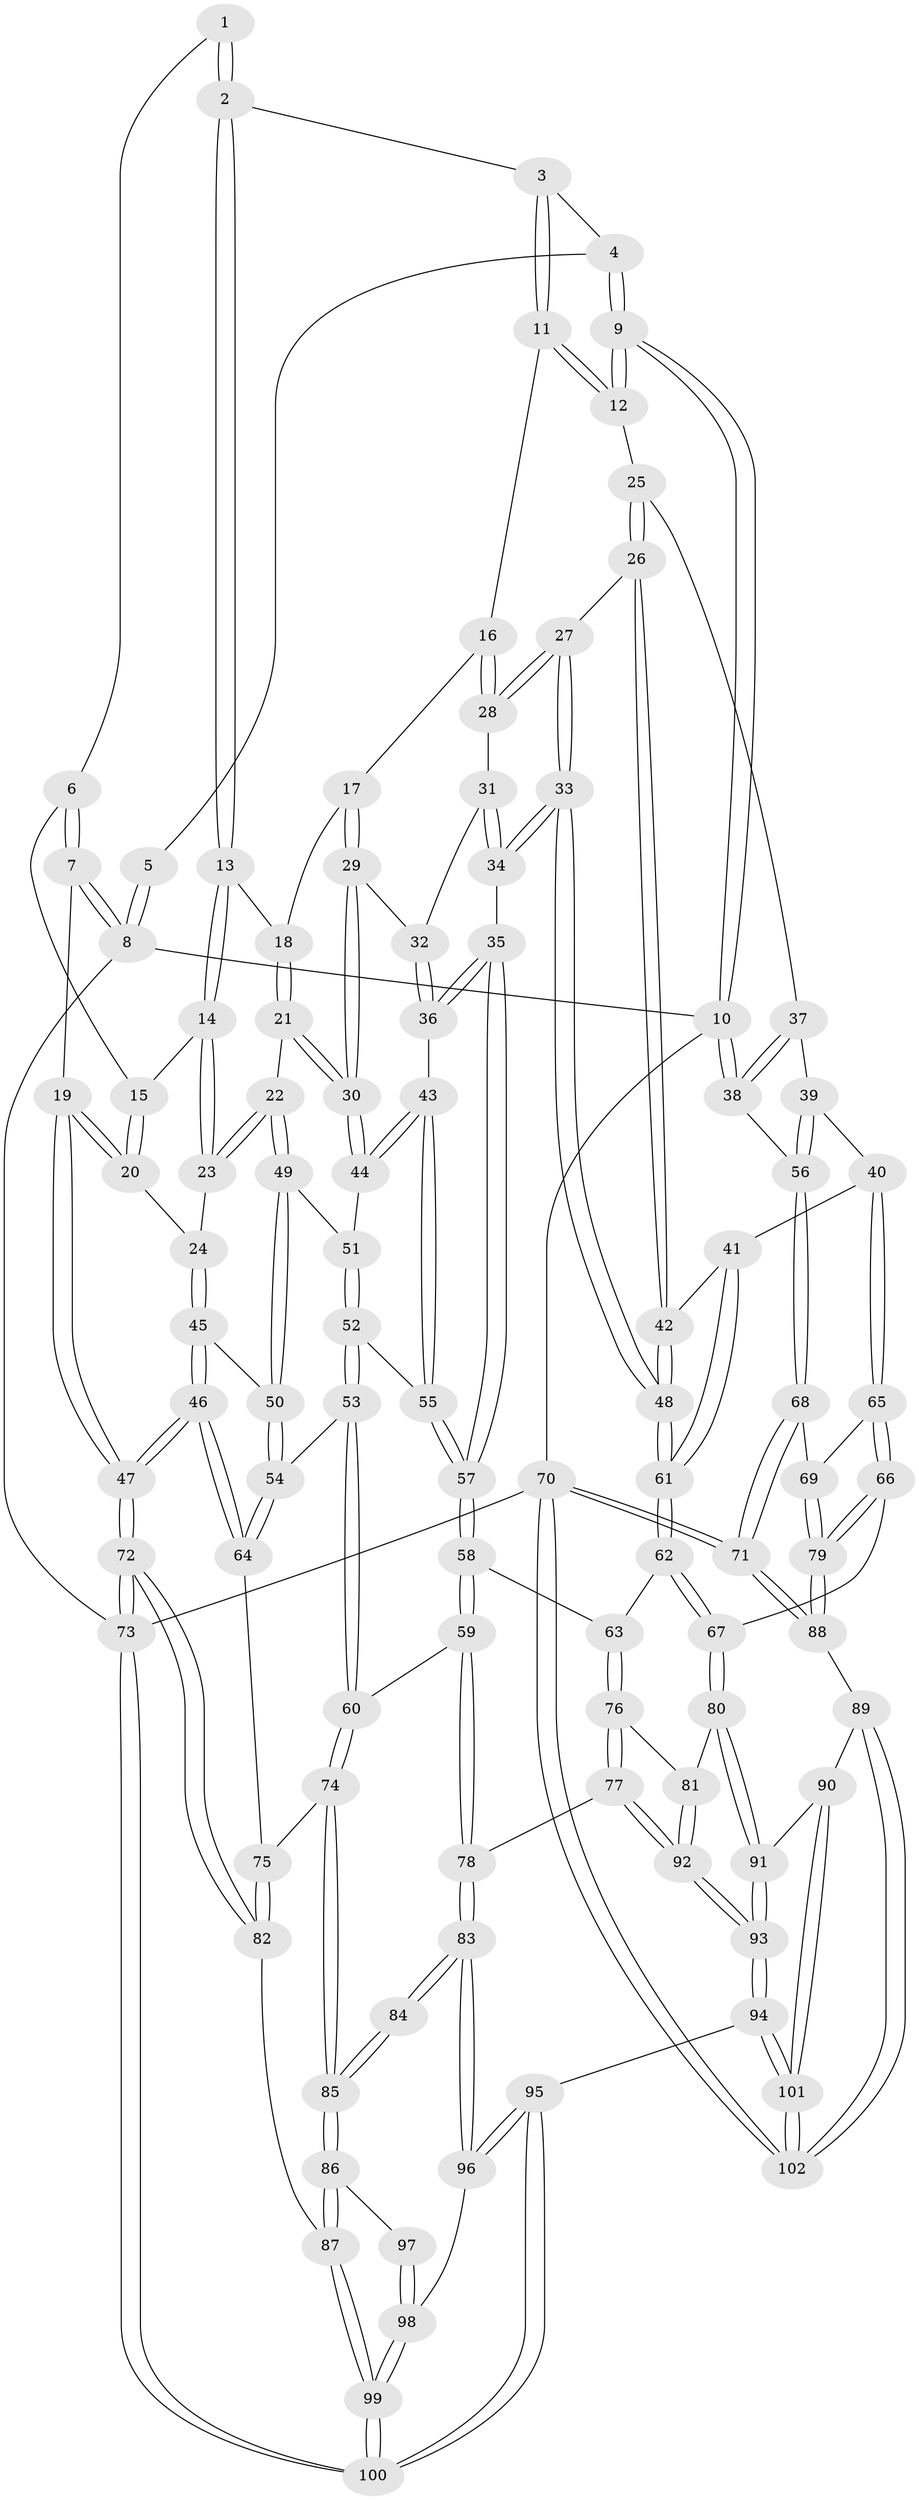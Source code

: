 // Generated by graph-tools (version 1.1) at 2025/38/02/21/25 10:38:58]
// undirected, 102 vertices, 252 edges
graph export_dot {
graph [start="1"]
  node [color=gray90,style=filled];
  1 [pos="+0.2079207138303598+0"];
  2 [pos="+0.310400681923934+0.10056688367024781"];
  3 [pos="+0.546431289833996+0"];
  4 [pos="+0.538319719051409+0"];
  5 [pos="+0.19791222085543267+0"];
  6 [pos="+0.1704402519507893+0.07707779049973575"];
  7 [pos="+0+0.007395026306452428"];
  8 [pos="+0+0"];
  9 [pos="+1+0"];
  10 [pos="+1+0"];
  11 [pos="+0.5711257769696808+0.0531837538152613"];
  12 [pos="+0.769891636161644+0.17757598243420475"];
  13 [pos="+0.31547988023181567+0.130145225436825"];
  14 [pos="+0.23140139255515293+0.17688392629944247"];
  15 [pos="+0.16462630245852616+0.10894250836283186"];
  16 [pos="+0.5638332206255122+0.0636021187276042"];
  17 [pos="+0.5555364367934358+0.07350562561576716"];
  18 [pos="+0.38678872093982813+0.16439914173836645"];
  19 [pos="+0+0.2176149235573232"];
  20 [pos="+0+0.20784265351076217"];
  21 [pos="+0.37287993990356394+0.24753649113335147"];
  22 [pos="+0.2362097541516651+0.29427944526569894"];
  23 [pos="+0.22322015982372168+0.28558966913006684"];
  24 [pos="+0.19929942173397222+0.2888679723177965"];
  25 [pos="+0.78074118473287+0.21597110151258375"];
  26 [pos="+0.7602082931798431+0.24757402928921432"];
  27 [pos="+0.701779084769044+0.3025518702949165"];
  28 [pos="+0.6084027272055559+0.29310407687192375"];
  29 [pos="+0.5046629989539356+0.2961618510340859"];
  30 [pos="+0.4491898888041569+0.3296945116321719"];
  31 [pos="+0.5503172485675835+0.3121371288030256"];
  32 [pos="+0.5287801784211932+0.30535066976449565"];
  33 [pos="+0.6496639497947805+0.4340095482009002"];
  34 [pos="+0.6234403130432564+0.4237180654184809"];
  35 [pos="+0.6167427493242613+0.42404860330377775"];
  36 [pos="+0.5496098862845377+0.40576925814379916"];
  37 [pos="+0.8375118572989199+0.24847789191981573"];
  38 [pos="+1+0.1246384254740028"];
  39 [pos="+0.9007552745891687+0.3419954117097334"];
  40 [pos="+0.8911250724669537+0.46086182661750813"];
  41 [pos="+0.8400094564123438+0.45445866940746915"];
  42 [pos="+0.7797944738821986+0.38101681820347244"];
  43 [pos="+0.44645580336494933+0.39279255684920744"];
  44 [pos="+0.4478644464559975+0.3343048882889231"];
  45 [pos="+0.11809375194967012+0.39460157371049387"];
  46 [pos="+0+0.49067368807839684"];
  47 [pos="+0+0.4782573199704102"];
  48 [pos="+0.6744927551446378+0.4876790466466847"];
  49 [pos="+0.25065197230319797+0.32774884431954404"];
  50 [pos="+0.23427184441413607+0.44750400432025456"];
  51 [pos="+0.3008184473665901+0.35415792153676484"];
  52 [pos="+0.33735079195213297+0.4054400555766312"];
  53 [pos="+0.2764067887051924+0.5017257073706229"];
  54 [pos="+0.23975804188603+0.47307332523231743"];
  55 [pos="+0.43918559210029917+0.41503156175695466"];
  56 [pos="+1+0.30614130929256034"];
  57 [pos="+0.44354125607106537+0.4966217950419666"];
  58 [pos="+0.43816869355299953+0.5252364321156119"];
  59 [pos="+0.3720583191756234+0.5759283530204585"];
  60 [pos="+0.3221639240028387+0.567802146684571"];
  61 [pos="+0.675790943131979+0.4920419859351512"];
  62 [pos="+0.667741678535373+0.5395016983817749"];
  63 [pos="+0.5314070122059574+0.5592047847073999"];
  64 [pos="+0.05230474049977688+0.5360961758998151"];
  65 [pos="+0.9212430191997323+0.5044697116626791"];
  66 [pos="+0.7439267836262072+0.6489996354388743"];
  67 [pos="+0.7201577594371295+0.6457116445814013"];
  68 [pos="+1+0.525295389609586"];
  69 [pos="+0.9791171163460601+0.5296197055531177"];
  70 [pos="+1+1"];
  71 [pos="+1+0.8510268858795913"];
  72 [pos="+0+0.5778620763317324"];
  73 [pos="+0+1"];
  74 [pos="+0.19723835865701642+0.6618227667962776"];
  75 [pos="+0.11871028715560433+0.601146134275981"];
  76 [pos="+0.5369633458565277+0.6592920415483869"];
  77 [pos="+0.41551741539232+0.7076809076931634"];
  78 [pos="+0.41513658021470384+0.7073305563082346"];
  79 [pos="+0.8885544604309651+0.7563350026165051"];
  80 [pos="+0.711080094824524+0.6563930832251302"];
  81 [pos="+0.6128134198403711+0.70928838850883"];
  82 [pos="+0.04908701384473925+0.7343625077694518"];
  83 [pos="+0.2779868952164049+0.7670486624504967"];
  84 [pos="+0.2741059132439047+0.7634659377149557"];
  85 [pos="+0.19682737556066374+0.6722156946490989"];
  86 [pos="+0.12565018446614068+0.7584832027819836"];
  87 [pos="+0.09546644553432583+0.7745369309617323"];
  88 [pos="+0.9119737451873356+0.8002199592622923"];
  89 [pos="+0.8735719117837972+0.8460110637112068"];
  90 [pos="+0.7915449652982177+0.8639368237627623"];
  91 [pos="+0.7075529376083806+0.8461723660161389"];
  92 [pos="+0.5065036477401148+0.887549366548685"];
  93 [pos="+0.5084708381346562+0.952399842112899"];
  94 [pos="+0.4606974125314327+1"];
  95 [pos="+0.4262251465604002+1"];
  96 [pos="+0.280763628569028+0.8250349280731698"];
  97 [pos="+0.17866056417093862+0.8045311132142375"];
  98 [pos="+0.1972332187446079+0.8340331169860874"];
  99 [pos="+0+1"];
  100 [pos="+0+1"];
  101 [pos="+0.6551678806979404+1"];
  102 [pos="+0.8711006684701289+1"];
  1 -- 2;
  1 -- 2;
  1 -- 6;
  2 -- 3;
  2 -- 13;
  2 -- 13;
  3 -- 4;
  3 -- 11;
  3 -- 11;
  4 -- 5;
  4 -- 9;
  4 -- 9;
  5 -- 8;
  5 -- 8;
  6 -- 7;
  6 -- 7;
  6 -- 15;
  7 -- 8;
  7 -- 8;
  7 -- 19;
  8 -- 10;
  8 -- 73;
  9 -- 10;
  9 -- 10;
  9 -- 12;
  9 -- 12;
  10 -- 38;
  10 -- 38;
  10 -- 70;
  11 -- 12;
  11 -- 12;
  11 -- 16;
  12 -- 25;
  13 -- 14;
  13 -- 14;
  13 -- 18;
  14 -- 15;
  14 -- 23;
  14 -- 23;
  15 -- 20;
  15 -- 20;
  16 -- 17;
  16 -- 28;
  16 -- 28;
  17 -- 18;
  17 -- 29;
  17 -- 29;
  18 -- 21;
  18 -- 21;
  19 -- 20;
  19 -- 20;
  19 -- 47;
  19 -- 47;
  20 -- 24;
  21 -- 22;
  21 -- 30;
  21 -- 30;
  22 -- 23;
  22 -- 23;
  22 -- 49;
  22 -- 49;
  23 -- 24;
  24 -- 45;
  24 -- 45;
  25 -- 26;
  25 -- 26;
  25 -- 37;
  26 -- 27;
  26 -- 42;
  26 -- 42;
  27 -- 28;
  27 -- 28;
  27 -- 33;
  27 -- 33;
  28 -- 31;
  29 -- 30;
  29 -- 30;
  29 -- 32;
  30 -- 44;
  30 -- 44;
  31 -- 32;
  31 -- 34;
  31 -- 34;
  32 -- 36;
  32 -- 36;
  33 -- 34;
  33 -- 34;
  33 -- 48;
  33 -- 48;
  34 -- 35;
  35 -- 36;
  35 -- 36;
  35 -- 57;
  35 -- 57;
  36 -- 43;
  37 -- 38;
  37 -- 38;
  37 -- 39;
  38 -- 56;
  39 -- 40;
  39 -- 56;
  39 -- 56;
  40 -- 41;
  40 -- 65;
  40 -- 65;
  41 -- 42;
  41 -- 61;
  41 -- 61;
  42 -- 48;
  42 -- 48;
  43 -- 44;
  43 -- 44;
  43 -- 55;
  43 -- 55;
  44 -- 51;
  45 -- 46;
  45 -- 46;
  45 -- 50;
  46 -- 47;
  46 -- 47;
  46 -- 64;
  46 -- 64;
  47 -- 72;
  47 -- 72;
  48 -- 61;
  48 -- 61;
  49 -- 50;
  49 -- 50;
  49 -- 51;
  50 -- 54;
  50 -- 54;
  51 -- 52;
  51 -- 52;
  52 -- 53;
  52 -- 53;
  52 -- 55;
  53 -- 54;
  53 -- 60;
  53 -- 60;
  54 -- 64;
  54 -- 64;
  55 -- 57;
  55 -- 57;
  56 -- 68;
  56 -- 68;
  57 -- 58;
  57 -- 58;
  58 -- 59;
  58 -- 59;
  58 -- 63;
  59 -- 60;
  59 -- 78;
  59 -- 78;
  60 -- 74;
  60 -- 74;
  61 -- 62;
  61 -- 62;
  62 -- 63;
  62 -- 67;
  62 -- 67;
  63 -- 76;
  63 -- 76;
  64 -- 75;
  65 -- 66;
  65 -- 66;
  65 -- 69;
  66 -- 67;
  66 -- 79;
  66 -- 79;
  67 -- 80;
  67 -- 80;
  68 -- 69;
  68 -- 71;
  68 -- 71;
  69 -- 79;
  69 -- 79;
  70 -- 71;
  70 -- 71;
  70 -- 102;
  70 -- 102;
  70 -- 73;
  71 -- 88;
  71 -- 88;
  72 -- 73;
  72 -- 73;
  72 -- 82;
  72 -- 82;
  73 -- 100;
  73 -- 100;
  74 -- 75;
  74 -- 85;
  74 -- 85;
  75 -- 82;
  75 -- 82;
  76 -- 77;
  76 -- 77;
  76 -- 81;
  77 -- 78;
  77 -- 92;
  77 -- 92;
  78 -- 83;
  78 -- 83;
  79 -- 88;
  79 -- 88;
  80 -- 81;
  80 -- 91;
  80 -- 91;
  81 -- 92;
  81 -- 92;
  82 -- 87;
  83 -- 84;
  83 -- 84;
  83 -- 96;
  83 -- 96;
  84 -- 85;
  84 -- 85;
  85 -- 86;
  85 -- 86;
  86 -- 87;
  86 -- 87;
  86 -- 97;
  87 -- 99;
  87 -- 99;
  88 -- 89;
  89 -- 90;
  89 -- 102;
  89 -- 102;
  90 -- 91;
  90 -- 101;
  90 -- 101;
  91 -- 93;
  91 -- 93;
  92 -- 93;
  92 -- 93;
  93 -- 94;
  93 -- 94;
  94 -- 95;
  94 -- 101;
  94 -- 101;
  95 -- 96;
  95 -- 96;
  95 -- 100;
  95 -- 100;
  96 -- 98;
  97 -- 98;
  97 -- 98;
  98 -- 99;
  98 -- 99;
  99 -- 100;
  99 -- 100;
  101 -- 102;
  101 -- 102;
}
